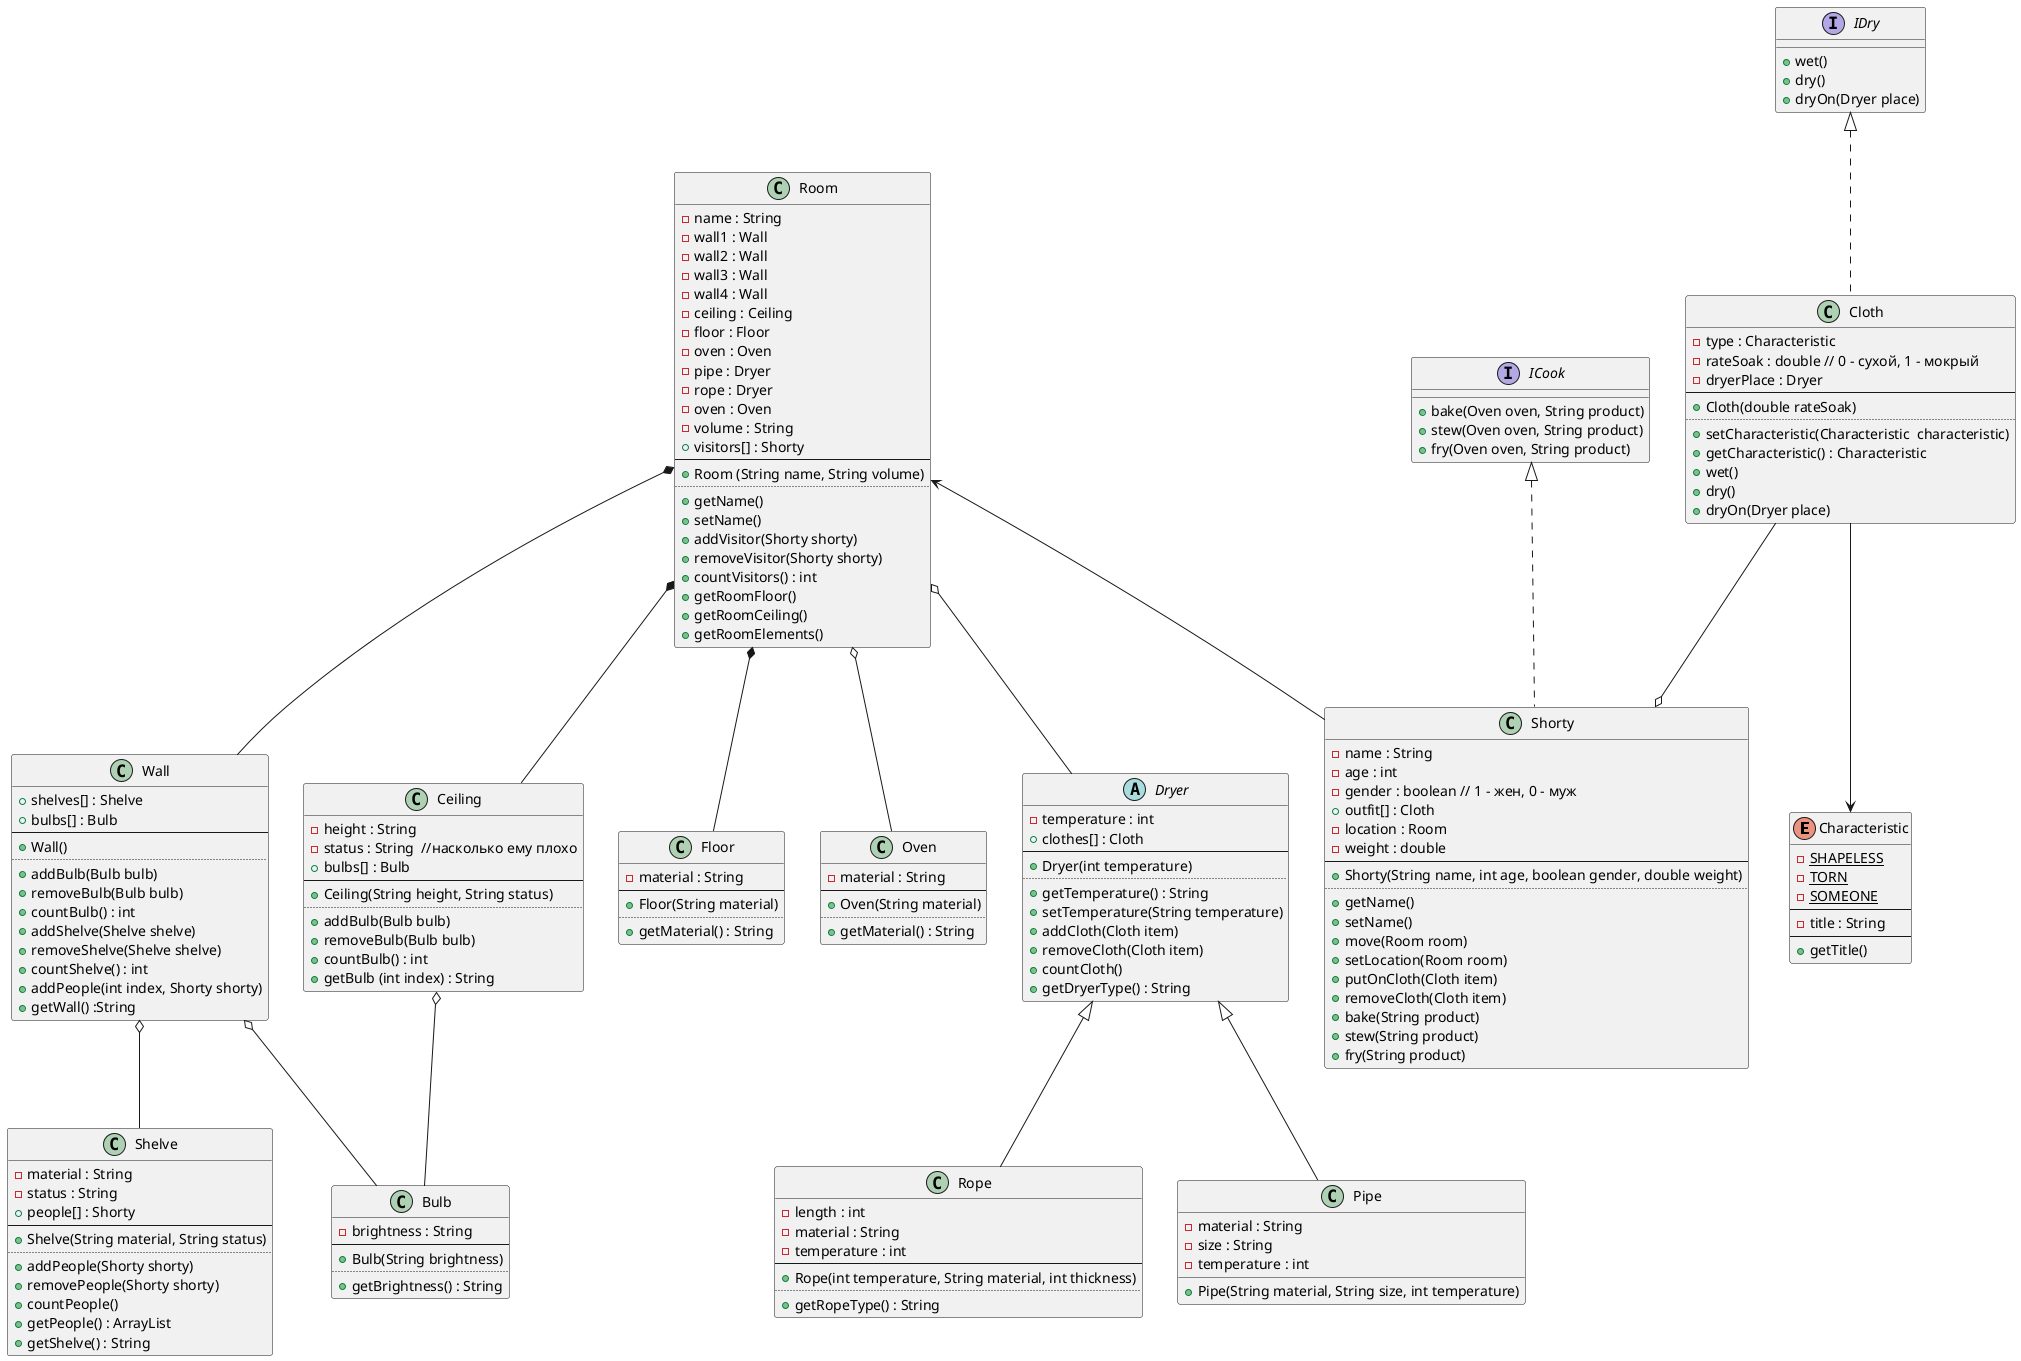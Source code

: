 @startuml

enum Characteristic {
    -{static}SHAPELESS
    -{static}TORN
    -{static}SOMEONE
    --
    -title : String
    --
    +getTitle()
}

interface ICook {
    +bake(Oven oven, String product)
    +stew(Oven oven, String product)
    +fry(Oven oven, String product)
}

interface IDry {
    +wet()
    +dry()
    +dryOn(Dryer place)
}

class Cloth {
    -type : Characteristic
    -rateSoak : double // 0 - сухой, 1 - мокрый
    -dryerPlace : Dryer
    --
    + Cloth(double rateSoak)
    ..
    +setCharacteristic(Characteristic  characteristic)
    +getCharacteristic() : Characteristic
    +wet()
    +dry()
    +dryOn(Dryer place)
}

class Shorty {
    -name : String
    -age : int
    -gender : boolean // 1 - жен, 0 - муж
    +outfit[] : Cloth
    -location : Room
    -weight : double
    --
    +Shorty(String name, int age, boolean gender, double weight)
    ..
    +getName()
    +setName()
    +move(Room room)
    +setLocation(Room room)
    +putOnCloth(Cloth item)
    +removeCloth(Cloth item)
    +bake(String product)
    +stew(String product)
    +fry(String product)
}

class Room {
    -name : String
    -wall1 : Wall
    -wall2 : Wall
    -wall3 : Wall
    -wall4 : Wall
    -ceiling : Ceiling
    -floor : Floor
    -oven : Oven
    -pipe : Dryer
    -rope : Dryer
    -oven : Oven
    -volume : String
    +visitors[] : Shorty
    --
    + Room (String name, String volume)
    ..
    +getName()
    +setName()
    +addVisitor(Shorty shorty)
    +removeVisitor(Shorty shorty)
    +countVisitors() : int
    +getRoomFloor()
    +getRoomCeiling()
    +getRoomElements()
}

class Wall {
    +shelves[] : Shelve
    +bulbs[] : Bulb
    --
    +Wall()
    ..
    +addBulb(Bulb bulb)
    +removeBulb(Bulb bulb)
    +countBulb() : int
    +addShelve(Shelve shelve)
    +removeShelve(Shelve shelve)
    +countShelve() : int
    +addPeople(int index, Shorty shorty)
    +getWall() :String
}

class Ceiling {
    -height : String
    -status : String  //насколько ему плохо
    +bulbs[] : Bulb
    --
    +Ceiling(String height, String status)
    ..
    +addBulb(Bulb bulb)
    +removeBulb(Bulb bulb)
    +countBulb() : int
    +getBulb (int index) : String
}
class Floor {
    -material : String
    --
    +Floor(String material)
    ..
    +getMaterial() : String
}
class Shelve {
    -material : String
    -status : String
    +people[] : Shorty
    --
    +Shelve(String material, String status)
    ..
    +addPeople(Shorty shorty)
    +removePeople(Shorty shorty)
    +countPeople()
    +getPeople() : ArrayList
    +getShelve() : String
}

class Oven {
    -material : String
    --
    +Oven(String material)
    ..
    +getMaterial() : String
}
abstract Dryer {
    -temperature : int
    +clothes[] : Cloth
    --
    +Dryer(int temperature)
    ..
    +getTemperature() : String
    +setTemperature(String temperature)
    +addCloth(Cloth item)
    +removeCloth(Cloth item)
    +countCloth()
    +getDryerType() : String
}
class Rope {
    -length : int
    -material : String
    -temperature : int
    --
    +Rope(int temperature, String material, int thickness)
    ..
    +getRopeType() : String
}
class Pipe {
    -material : String
    -size : String
    -temperature : int
    +Pipe(String material, String size, int temperature)

}

class Bulb {
    -brightness : String
    --
    +Bulb(String brightness)
    ..
    +getBrightness() : String
}

Cloth --> Characteristic

ICook <|.. Shorty
Room <-- Shorty
Room *-- Ceiling
Room *-- Wall
Room *-- Floor
Wall o-- Shelve
Room o-- Oven
Ceiling o-- Bulb
Wall o-- Bulb
Room o-- Dryer
Dryer <|-- Pipe
Dryer <|-- Rope

Cloth --o Shorty

IDry <|.. Cloth
@enduml

